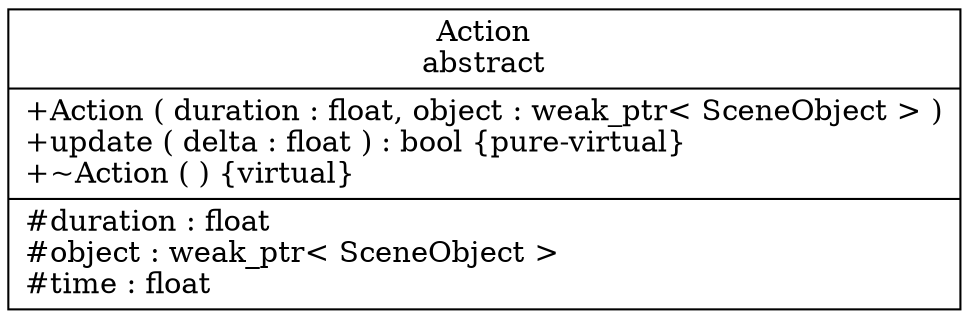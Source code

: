 digraph Action
{
graph [ rankdir="RL" ]
"d7/dca/class_action" [ label="Action\nabstract\n|+Action ( duration : float, object : weak_ptr\< SceneObject \> )\l+update ( delta : float ) : bool \{pure-virtual\}\l+~Action (  ) \{virtual\}\l|#duration : float\l#object : weak_ptr\< SceneObject \>\l#time : float\l" shape="record" ]
}